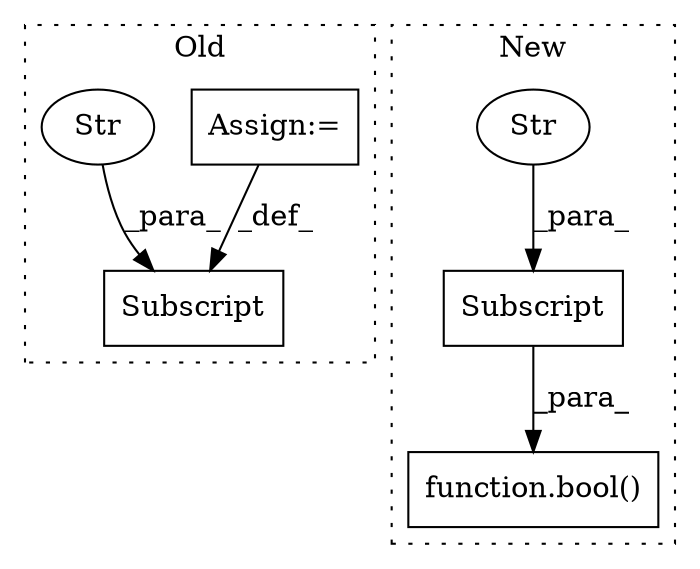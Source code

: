 digraph G {
subgraph cluster0 {
1 [label="Subscript" a="63" s="4383,0" l="24,0" shape="box"];
3 [label="Assign:=" a="68" s="4407" l="3" shape="box"];
4 [label="Str" a="66" s="4395" l="11" shape="ellipse"];
label = "Old";
style="dotted";
}
subgraph cluster1 {
2 [label="function.bool()" a="75" s="4100,4123" l="5,1" shape="box"];
5 [label="Subscript" a="63" s="4105,0" l="18,0" shape="box"];
6 [label="Str" a="66" s="4117" l="5" shape="ellipse"];
label = "New";
style="dotted";
}
3 -> 1 [label="_def_"];
4 -> 1 [label="_para_"];
5 -> 2 [label="_para_"];
6 -> 5 [label="_para_"];
}